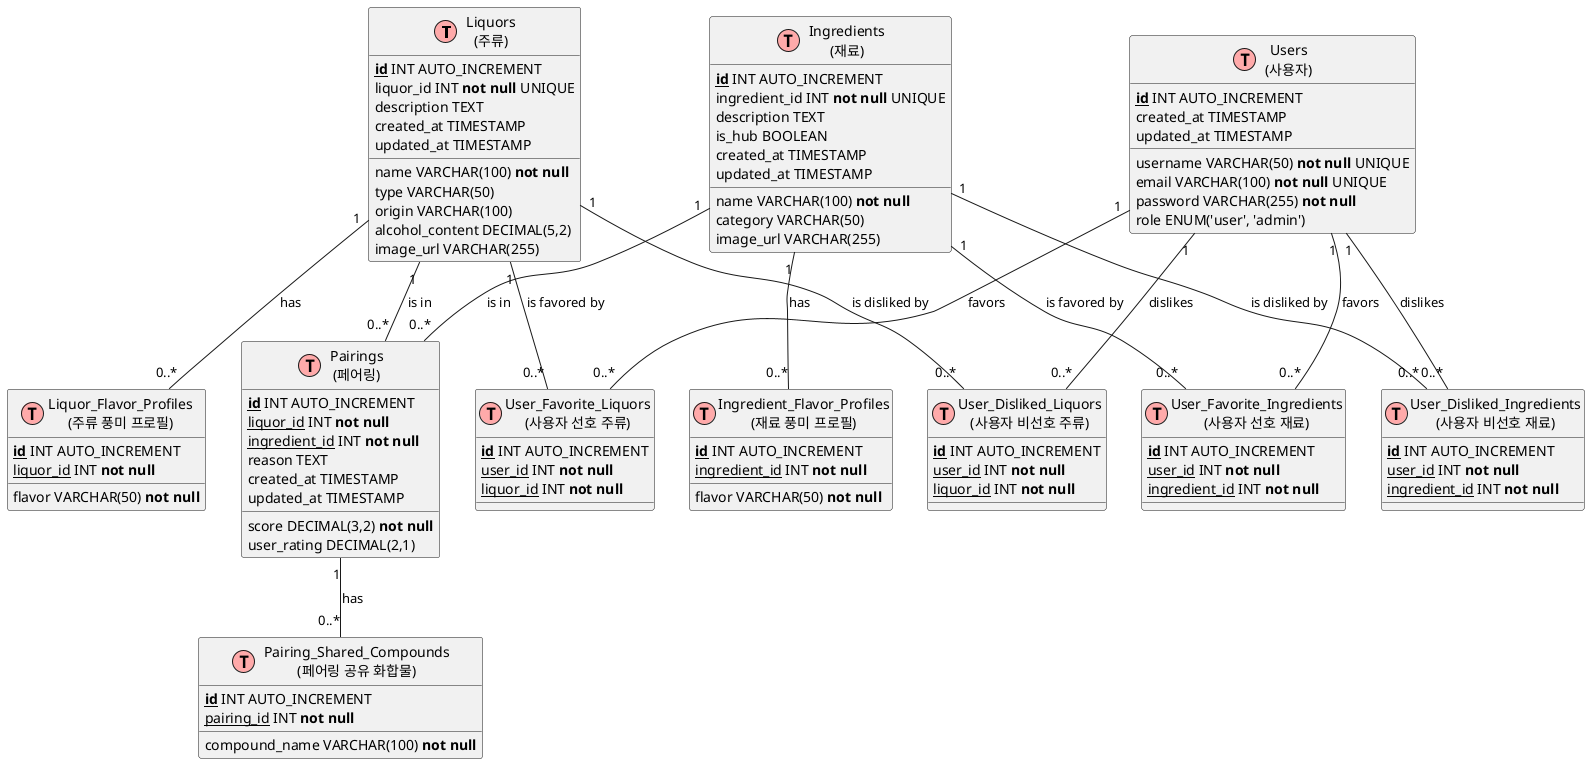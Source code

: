 @startuml MySQL AI 페어링 시스템 ERD

' Style 설정
!define TABLE(name,desc) class name as "desc" << (T,#FFAAAA) >>
!define PRIMARY_KEY(x) <b><u>x</u></b>
!define FOREIGN_KEY(x) <u>x</u>
!define NOT_NULL <b>not null</b>

' Liquors 테이블
TABLE(Liquors, "Liquors\n(주류)") {
  PRIMARY_KEY(id) INT AUTO_INCREMENT
  liquor_id INT NOT_NULL UNIQUE
  name VARCHAR(100) NOT_NULL
  type VARCHAR(50)
  description TEXT
  origin VARCHAR(100)
  alcohol_content DECIMAL(5,2)
  image_url VARCHAR(255)
  created_at TIMESTAMP
  updated_at TIMESTAMP
}

' Liquor_Flavor_Profiles 테이블
TABLE(LiquorFlavorProfiles, "Liquor_Flavor_Profiles\n(주류 풍미 프로필)") {
  PRIMARY_KEY(id) INT AUTO_INCREMENT
  FOREIGN_KEY(liquor_id) INT NOT_NULL
  flavor VARCHAR(50) NOT_NULL
}

' Ingredients 테이블
TABLE(Ingredients, "Ingredients\n(재료)") {
  PRIMARY_KEY(id) INT AUTO_INCREMENT
  ingredient_id INT NOT_NULL UNIQUE
  name VARCHAR(100) NOT_NULL
  category VARCHAR(50)
  description TEXT
  is_hub BOOLEAN
  image_url VARCHAR(255)
  created_at TIMESTAMP
  updated_at TIMESTAMP
}

' Ingredient_Flavor_Profiles 테이블
TABLE(IngredientFlavorProfiles, "Ingredient_Flavor_Profiles\n(재료 풍미 프로필)") {
  PRIMARY_KEY(id) INT AUTO_INCREMENT
  FOREIGN_KEY(ingredient_id) INT NOT_NULL
  flavor VARCHAR(50) NOT_NULL
}

' Pairings 테이블
TABLE(Pairings, "Pairings\n(페어링)") {
  PRIMARY_KEY(id) INT AUTO_INCREMENT
  FOREIGN_KEY(liquor_id) INT NOT_NULL
  FOREIGN_KEY(ingredient_id) INT NOT_NULL
  score DECIMAL(3,2) NOT_NULL
  reason TEXT
  user_rating DECIMAL(2,1)
  created_at TIMESTAMP
  updated_at TIMESTAMP
}

' Pairing_Shared_Compounds 테이블
TABLE(PairingSharedCompounds, "Pairing_Shared_Compounds\n(페어링 공유 화합물)") {
  PRIMARY_KEY(id) INT AUTO_INCREMENT
  FOREIGN_KEY(pairing_id) INT NOT_NULL
  compound_name VARCHAR(100) NOT_NULL
}

' Users 테이블
TABLE(Users, "Users\n(사용자)") {
  PRIMARY_KEY(id) INT AUTO_INCREMENT
  username VARCHAR(50) NOT_NULL UNIQUE
  email VARCHAR(100) NOT_NULL UNIQUE
  password VARCHAR(255) NOT_NULL
  role ENUM('user', 'admin')
  created_at TIMESTAMP
  updated_at TIMESTAMP
}

' User_Favorite_Liquors 테이블
TABLE(UserFavoriteLiquors, "User_Favorite_Liquors\n(사용자 선호 주류)") {
  PRIMARY_KEY(id) INT AUTO_INCREMENT
  FOREIGN_KEY(user_id) INT NOT_NULL
  FOREIGN_KEY(liquor_id) INT NOT_NULL
}

' User_Favorite_Ingredients 테이블
TABLE(UserFavoriteIngredients, "User_Favorite_Ingredients\n(사용자 선호 재료)") {
  PRIMARY_KEY(id) INT AUTO_INCREMENT
  FOREIGN_KEY(user_id) INT NOT_NULL
  FOREIGN_KEY(ingredient_id) INT NOT_NULL
}

' User_Disliked_Liquors 테이블
TABLE(UserDislikedLiquors, "User_Disliked_Liquors\n(사용자 비선호 주류)") {
  PRIMARY_KEY(id) INT AUTO_INCREMENT
  FOREIGN_KEY(user_id) INT NOT_NULL
  FOREIGN_KEY(liquor_id) INT NOT_NULL
}

' User_Disliked_Ingredients 테이블
TABLE(UserDislikedIngredients, "User_Disliked_Ingredients\n(사용자 비선호 재료)") {
  PRIMARY_KEY(id) INT AUTO_INCREMENT
  FOREIGN_KEY(user_id) INT NOT_NULL
  FOREIGN_KEY(ingredient_id) INT NOT_NULL
}

' 관계 정의
Liquors "1" -- "0..*" LiquorFlavorProfiles : has
Ingredients "1" -- "0..*" IngredientFlavorProfiles : has
Liquors "1" -- "0..*" Pairings : is in
Ingredients "1" -- "0..*" Pairings : is in
Pairings "1" -- "0..*" PairingSharedCompounds : has
Users "1" -- "0..*" UserFavoriteLiquors : favors
Users "1" -- "0..*" UserFavoriteIngredients : favors
Users "1" -- "0..*" UserDislikedLiquors : dislikes
Users "1" -- "0..*" UserDislikedIngredients : dislikes
Liquors "1" -- "0..*" UserFavoriteLiquors : is favored by
Ingredients "1" -- "0..*" UserFavoriteIngredients : is favored by
Liquors "1" -- "0..*" UserDislikedLiquors : is disliked by
Ingredients "1" -- "0..*" UserDislikedIngredients : is disliked by

@enduml